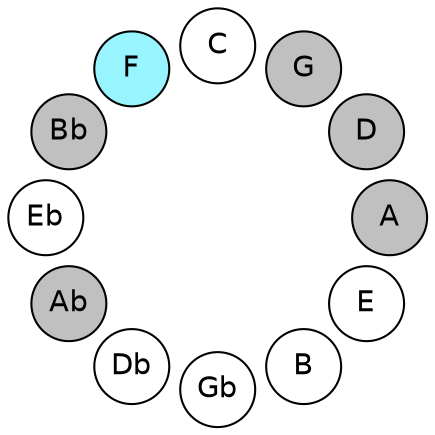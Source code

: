 
graph {

layout = circo;
mindist = .1

node [shape = circle, fontname = Helvetica, margin = 0, style = filled]
edge [style=invis]

subgraph 1 {
	E -- B -- Gb -- Db -- Ab -- Eb -- Bb -- F -- C -- G -- D -- A -- E
}

E [fillcolor = white];
B [fillcolor = white];
Gb [fillcolor = white];
Db [fillcolor = white];
Ab [fillcolor = gray];
Eb [fillcolor = white];
Bb [fillcolor = gray];
F [fillcolor = cadetblue1];
C [fillcolor = white];
G [fillcolor = gray];
D [fillcolor = gray];
A [fillcolor = gray];
}
